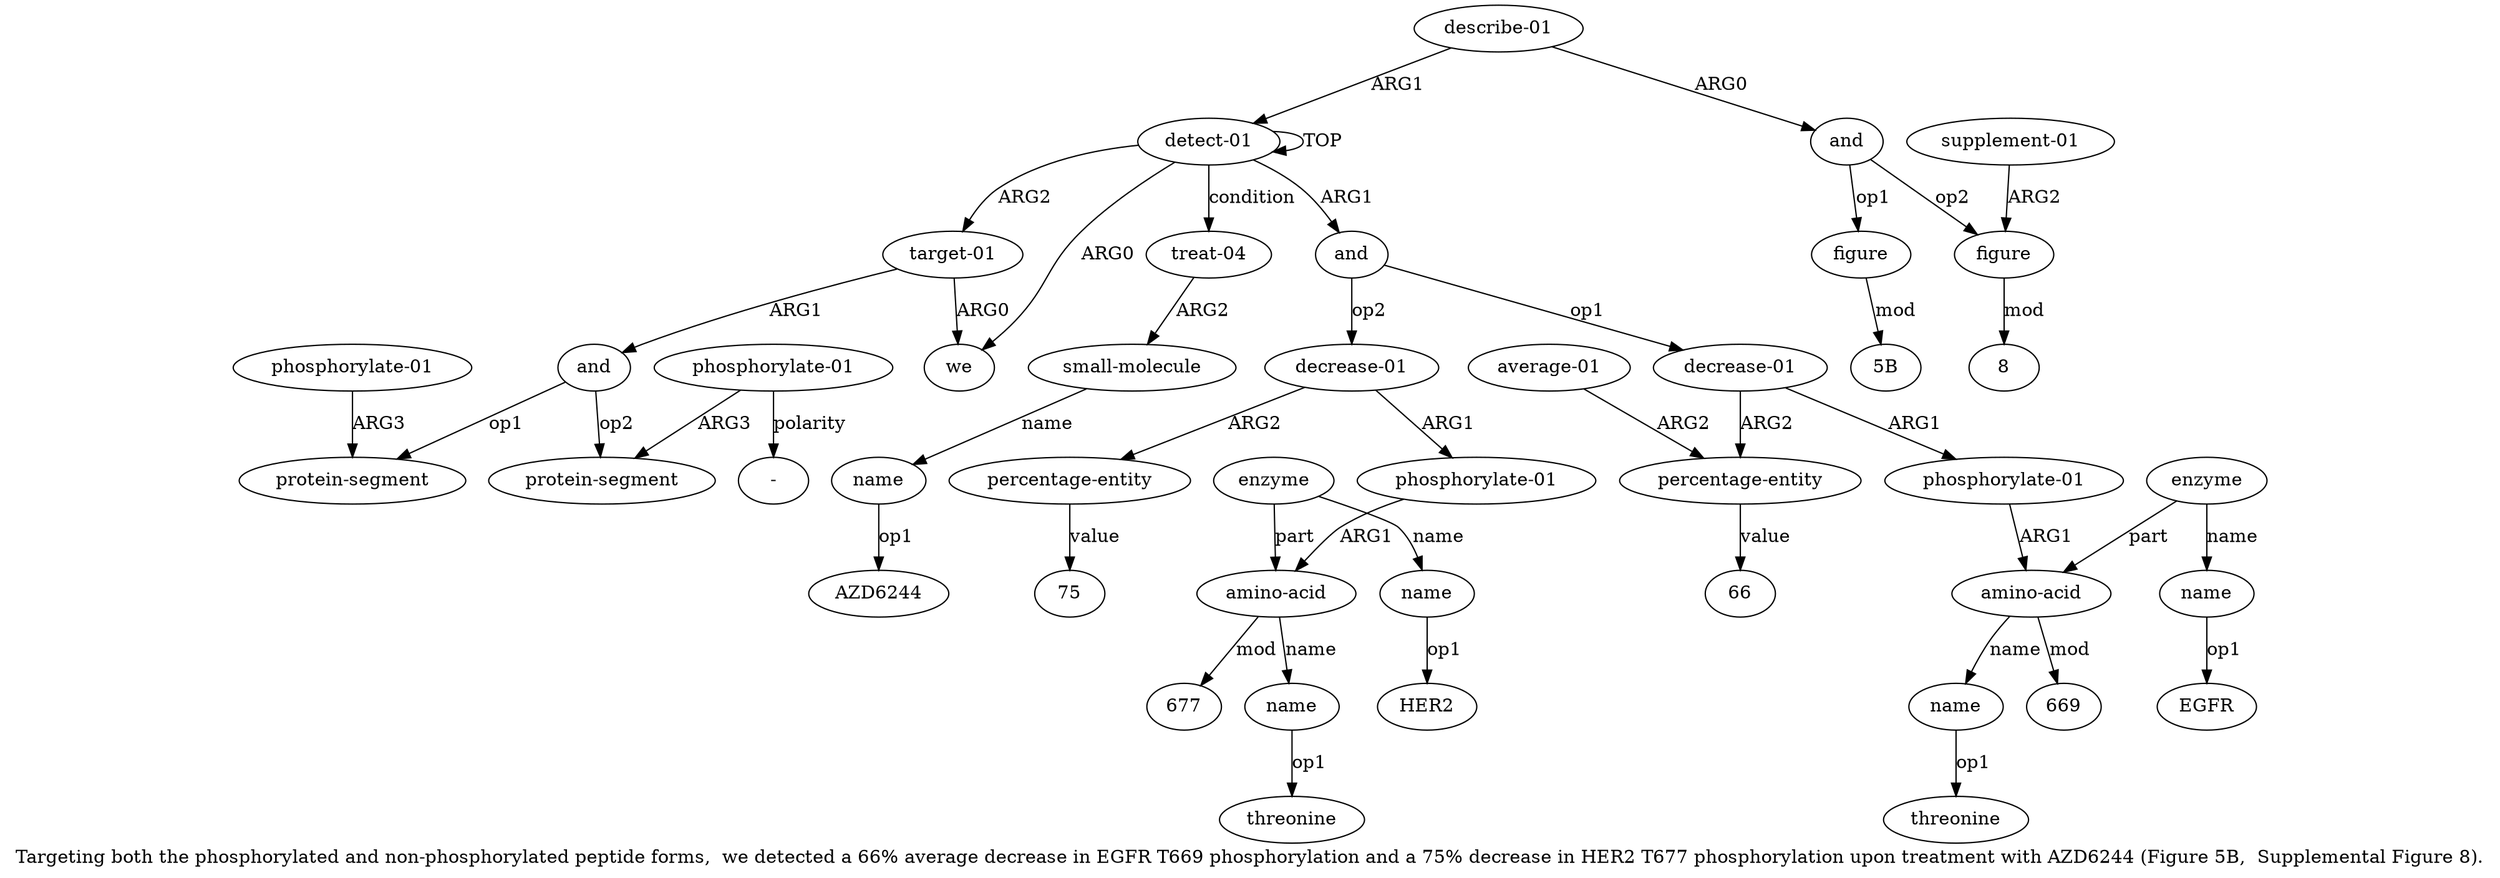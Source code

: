 digraph  {
	graph [label="Targeting both the phosphorylated and non-phosphorylated peptide forms,  we detected a 66% average decrease in EGFR T669 phosphorylation \
and a 75% decrease in HER2 T677 phosphorylation upon treatment with AZD6244 (Figure 5B,  Supplemental Figure 8)."];
	node [label="\N"];
	a20	 [color=black,
		gold_ind=20,
		gold_label="protein-segment",
		label="protein-segment",
		test_ind=20,
		test_label="protein-segment"];
	a21	 [color=black,
		gold_ind=21,
		gold_label="phosphorylate-01",
		label="phosphorylate-01",
		test_ind=21,
		test_label="phosphorylate-01"];
	a21 -> a20 [key=0,
	color=black,
	gold_label=ARG3,
	label=ARG3,
	test_label=ARG3];
a22 [color=black,
	gold_ind=22,
	gold_label="protein-segment",
	label="protein-segment",
	test_ind=22,
	test_label="protein-segment"];
a23 [color=black,
	gold_ind=23,
	gold_label="phosphorylate-01",
	label="phosphorylate-01",
	test_ind=23,
	test_label="phosphorylate-01"];
a23 -> a22 [key=0,
color=black,
gold_label=ARG3,
label=ARG3,
test_label=ARG3];
"a23 -" [color=black,
gold_ind=-1,
gold_label="-",
label="-",
test_ind=-1,
test_label="-"];
a23 -> "a23 -" [key=0,
color=black,
gold_label=polarity,
label=polarity,
test_label=polarity];
a24 [color=black,
gold_ind=24,
gold_label="treat-04",
label="treat-04",
test_ind=24,
test_label="treat-04"];
a25 [color=black,
gold_ind=25,
gold_label="small-molecule",
label="small-molecule",
test_ind=25,
test_label="small-molecule"];
a24 -> a25 [key=0,
color=black,
gold_label=ARG2,
label=ARG2,
test_label=ARG2];
a26 [color=black,
gold_ind=26,
gold_label=name,
label=name,
test_ind=26,
test_label=name];
a25 -> a26 [key=0,
color=black,
gold_label=name,
label=name,
test_label=name];
"a26 AZD6244" [color=black,
gold_ind=-1,
gold_label=AZD6244,
label=AZD6244,
test_ind=-1,
test_label=AZD6244];
a26 -> "a26 AZD6244" [key=0,
color=black,
gold_label=op1,
label=op1,
test_label=op1];
a27 [color=black,
gold_ind=27,
gold_label="describe-01",
label="describe-01",
test_ind=27,
test_label="describe-01"];
a28 [color=black,
gold_ind=28,
gold_label=and,
label=and,
test_ind=28,
test_label=and];
a27 -> a28 [key=0,
color=black,
gold_label=ARG0,
label=ARG0,
test_label=ARG0];
a0 [color=black,
gold_ind=0,
gold_label="detect-01",
label="detect-01",
test_ind=0,
test_label="detect-01"];
a27 -> a0 [key=0,
color=black,
gold_label=ARG1,
label=ARG1,
test_label=ARG1];
a29 [color=black,
gold_ind=29,
gold_label=figure,
label=figure,
test_ind=29,
test_label=figure];
a28 -> a29 [key=0,
color=black,
gold_label=op1,
label=op1,
test_label=op1];
a30 [color=black,
gold_ind=30,
gold_label=figure,
label=figure,
test_ind=30,
test_label=figure];
a28 -> a30 [key=0,
color=black,
gold_label=op2,
label=op2,
test_label=op2];
"a29 5B" [color=black,
gold_ind=-1,
gold_label="5B",
label="5B",
test_ind=-1,
test_label="5B"];
a29 -> "a29 5B" [key=0,
color=black,
gold_label=mod,
label=mod,
test_label=mod];
a31 [color=black,
gold_ind=31,
gold_label="supplement-01",
label="supplement-01",
test_ind=31,
test_label="supplement-01"];
a31 -> a30 [key=0,
color=black,
gold_label=ARG2,
label=ARG2,
test_label=ARG2];
"a30 8" [color=black,
gold_ind=-1,
gold_label=8,
label=8,
test_ind=-1,
test_label=8];
a30 -> "a30 8" [key=0,
color=black,
gold_label=mod,
label=mod,
test_label=mod];
"a13 677" [color=black,
gold_ind=-1,
gold_label=677,
label=677,
test_ind=-1,
test_label=677];
"a9 66" [color=black,
gold_ind=-1,
gold_label=66,
label=66,
test_ind=-1,
test_label=66];
"a14 threonine" [color=black,
gold_ind=-1,
gold_label=threonine,
label=threonine,
test_ind=-1,
test_label=threonine];
a15 [color=black,
gold_ind=15,
gold_label=enzyme,
label=enzyme,
test_ind=15,
test_label=enzyme];
a16 [color=black,
gold_ind=16,
gold_label=name,
label=name,
test_ind=16,
test_label=name];
a15 -> a16 [key=0,
color=black,
gold_label=name,
label=name,
test_label=name];
a13 [color=black,
gold_ind=13,
gold_label="amino-acid",
label="amino-acid",
test_ind=13,
test_label="amino-acid"];
a15 -> a13 [key=0,
color=black,
gold_label=part,
label=part,
test_label=part];
a14 [color=black,
gold_ind=14,
gold_label=name,
label=name,
test_ind=14,
test_label=name];
a14 -> "a14 threonine" [key=0,
color=black,
gold_label=op1,
label=op1,
test_label=op1];
a17 [color=black,
gold_ind=17,
gold_label="percentage-entity",
label="percentage-entity",
test_ind=17,
test_label="percentage-entity"];
"a17 75" [color=black,
gold_ind=-1,
gold_label=75,
label=75,
test_ind=-1,
test_label=75];
a17 -> "a17 75" [key=0,
color=black,
gold_label=value,
label=value,
test_label=value];
"a16 HER2" [color=black,
gold_ind=-1,
gold_label=HER2,
label=HER2,
test_ind=-1,
test_label=HER2];
a16 -> "a16 HER2" [key=0,
color=black,
gold_label=op1,
label=op1,
test_label=op1];
a11 [color=black,
gold_ind=11,
gold_label="decrease-01",
label="decrease-01",
test_ind=11,
test_label="decrease-01"];
a11 -> a17 [key=0,
color=black,
gold_label=ARG2,
label=ARG2,
test_label=ARG2];
a12 [color=black,
gold_ind=12,
gold_label="phosphorylate-01",
label="phosphorylate-01",
test_ind=12,
test_label="phosphorylate-01"];
a11 -> a12 [key=0,
color=black,
gold_label=ARG1,
label=ARG1,
test_label=ARG1];
a10 [color=black,
gold_ind=10,
gold_label="average-01",
label="average-01",
test_ind=10,
test_label="average-01"];
a9 [color=black,
gold_ind=9,
gold_label="percentage-entity",
label="percentage-entity",
test_ind=9,
test_label="percentage-entity"];
a10 -> a9 [key=0,
color=black,
gold_label=ARG2,
label=ARG2,
test_label=ARG2];
a13 -> "a13 677" [key=0,
color=black,
gold_label=mod,
label=mod,
test_label=mod];
a13 -> a14 [key=0,
color=black,
gold_label=name,
label=name,
test_label=name];
a12 -> a13 [key=0,
color=black,
gold_label=ARG1,
label=ARG1,
test_label=ARG1];
a19 [color=black,
gold_ind=19,
gold_label=and,
label=and,
test_ind=19,
test_label=and];
a19 -> a20 [key=0,
color=black,
gold_label=op1,
label=op1,
test_label=op1];
a19 -> a22 [key=0,
color=black,
gold_label=op2,
label=op2,
test_label=op2];
a18 [color=black,
gold_ind=18,
gold_label="target-01",
label="target-01",
test_ind=18,
test_label="target-01"];
a18 -> a19 [key=0,
color=black,
gold_label=ARG1,
label=ARG1,
test_label=ARG1];
a1 [color=black,
gold_ind=1,
gold_label=we,
label=we,
test_ind=1,
test_label=we];
a18 -> a1 [key=0,
color=black,
gold_label=ARG0,
label=ARG0,
test_label=ARG0];
"a8 EGFR" [color=black,
gold_ind=-1,
gold_label=EGFR,
label=EGFR,
test_ind=-1,
test_label=EGFR];
a0 -> a24 [key=0,
color=black,
gold_label=condition,
label=condition,
test_label=condition];
a0 -> a18 [key=0,
color=black,
gold_label=ARG2,
label=ARG2,
test_label=ARG2];
a0 -> a1 [key=0,
color=black,
gold_label=ARG0,
label=ARG0,
test_label=ARG0];
a0 -> a0 [key=0,
color=black,
gold_label=TOP,
label=TOP,
test_label=TOP];
a2 [color=black,
gold_ind=2,
gold_label=and,
label=and,
test_ind=2,
test_label=and];
a0 -> a2 [key=0,
color=black,
gold_label=ARG1,
label=ARG1,
test_label=ARG1];
a3 [color=black,
gold_ind=3,
gold_label="decrease-01",
label="decrease-01",
test_ind=3,
test_label="decrease-01"];
a4 [color=black,
gold_ind=4,
gold_label="phosphorylate-01",
label="phosphorylate-01",
test_ind=4,
test_label="phosphorylate-01"];
a3 -> a4 [key=0,
color=black,
gold_label=ARG1,
label=ARG1,
test_label=ARG1];
a3 -> a9 [key=0,
color=black,
gold_label=ARG2,
label=ARG2,
test_label=ARG2];
a2 -> a11 [key=0,
color=black,
gold_label=op2,
label=op2,
test_label=op2];
a2 -> a3 [key=0,
color=black,
gold_label=op1,
label=op1,
test_label=op1];
a5 [color=black,
gold_ind=5,
gold_label="amino-acid",
label="amino-acid",
test_ind=5,
test_label="amino-acid"];
a6 [color=black,
gold_ind=6,
gold_label=name,
label=name,
test_ind=6,
test_label=name];
a5 -> a6 [key=0,
color=black,
gold_label=name,
label=name,
test_label=name];
"a5 669" [color=black,
gold_ind=-1,
gold_label=669,
label=669,
test_ind=-1,
test_label=669];
a5 -> "a5 669" [key=0,
color=black,
gold_label=mod,
label=mod,
test_label=mod];
a4 -> a5 [key=0,
color=black,
gold_label=ARG1,
label=ARG1,
test_label=ARG1];
a7 [color=black,
gold_ind=7,
gold_label=enzyme,
label=enzyme,
test_ind=7,
test_label=enzyme];
a7 -> a5 [key=0,
color=black,
gold_label=part,
label=part,
test_label=part];
a8 [color=black,
gold_ind=8,
gold_label=name,
label=name,
test_ind=8,
test_label=name];
a7 -> a8 [key=0,
color=black,
gold_label=name,
label=name,
test_label=name];
"a6 threonine" [color=black,
gold_ind=-1,
gold_label=threonine,
label=threonine,
test_ind=-1,
test_label=threonine];
a6 -> "a6 threonine" [key=0,
color=black,
gold_label=op1,
label=op1,
test_label=op1];
a9 -> "a9 66" [key=0,
color=black,
gold_label=value,
label=value,
test_label=value];
a8 -> "a8 EGFR" [key=0,
color=black,
gold_label=op1,
label=op1,
test_label=op1];
}
